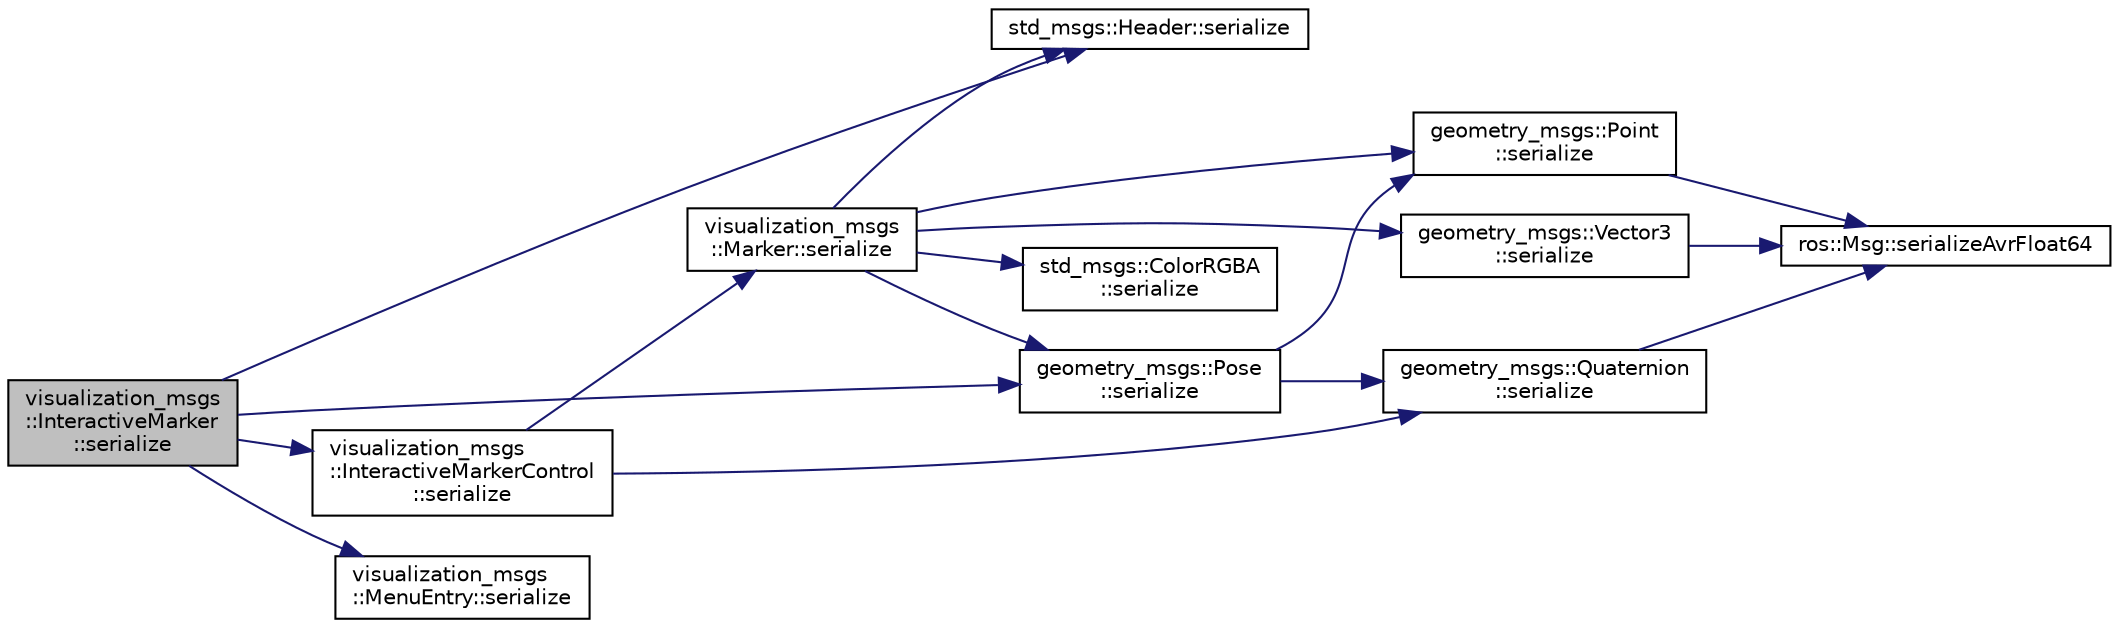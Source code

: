 digraph "visualization_msgs::InteractiveMarker::serialize"
{
  edge [fontname="Helvetica",fontsize="10",labelfontname="Helvetica",labelfontsize="10"];
  node [fontname="Helvetica",fontsize="10",shape=record];
  rankdir="LR";
  Node1 [label="visualization_msgs\l::InteractiveMarker\l::serialize",height=0.2,width=0.4,color="black", fillcolor="grey75", style="filled" fontcolor="black"];
  Node1 -> Node2 [color="midnightblue",fontsize="10",style="solid",fontname="Helvetica"];
  Node2 [label="std_msgs::Header::serialize",height=0.2,width=0.4,color="black", fillcolor="white", style="filled",URL="$classstd__msgs_1_1_header.html#a200c6f9d2576b1a237a19bc2d769925e"];
  Node1 -> Node3 [color="midnightblue",fontsize="10",style="solid",fontname="Helvetica"];
  Node3 [label="geometry_msgs::Pose\l::serialize",height=0.2,width=0.4,color="black", fillcolor="white", style="filled",URL="$classgeometry__msgs_1_1_pose.html#aa19cafeb54ccb2474066c9d181138524"];
  Node3 -> Node4 [color="midnightblue",fontsize="10",style="solid",fontname="Helvetica"];
  Node4 [label="geometry_msgs::Point\l::serialize",height=0.2,width=0.4,color="black", fillcolor="white", style="filled",URL="$classgeometry__msgs_1_1_point.html#a00024cb4ba801f58a690351352c7736f"];
  Node4 -> Node5 [color="midnightblue",fontsize="10",style="solid",fontname="Helvetica"];
  Node5 [label="ros::Msg::serializeAvrFloat64",height=0.2,width=0.4,color="black", fillcolor="white", style="filled",URL="$classros_1_1_msg.html#a3fff55e17efd60a7195a14857ff44897",tooltip="This tricky function handles promoting a 32bit float to a 64bit double, so that AVR can publish messa..."];
  Node3 -> Node6 [color="midnightblue",fontsize="10",style="solid",fontname="Helvetica"];
  Node6 [label="geometry_msgs::Quaternion\l::serialize",height=0.2,width=0.4,color="black", fillcolor="white", style="filled",URL="$classgeometry__msgs_1_1_quaternion.html#a0f1aa1b8b10fffdc9cfb69eb5198a687"];
  Node6 -> Node5 [color="midnightblue",fontsize="10",style="solid",fontname="Helvetica"];
  Node1 -> Node7 [color="midnightblue",fontsize="10",style="solid",fontname="Helvetica"];
  Node7 [label="visualization_msgs\l::MenuEntry::serialize",height=0.2,width=0.4,color="black", fillcolor="white", style="filled",URL="$classvisualization__msgs_1_1_menu_entry.html#ae30940c119b139a03dd08858547745d0"];
  Node1 -> Node8 [color="midnightblue",fontsize="10",style="solid",fontname="Helvetica"];
  Node8 [label="visualization_msgs\l::InteractiveMarkerControl\l::serialize",height=0.2,width=0.4,color="black", fillcolor="white", style="filled",URL="$classvisualization__msgs_1_1_interactive_marker_control.html#ae0551e8cc332a7f0a999966c4154e1e1"];
  Node8 -> Node6 [color="midnightblue",fontsize="10",style="solid",fontname="Helvetica"];
  Node8 -> Node9 [color="midnightblue",fontsize="10",style="solid",fontname="Helvetica"];
  Node9 [label="visualization_msgs\l::Marker::serialize",height=0.2,width=0.4,color="black", fillcolor="white", style="filled",URL="$classvisualization__msgs_1_1_marker.html#a45a6ab6cb7a163b240bdff8ff937a13f"];
  Node9 -> Node2 [color="midnightblue",fontsize="10",style="solid",fontname="Helvetica"];
  Node9 -> Node3 [color="midnightblue",fontsize="10",style="solid",fontname="Helvetica"];
  Node9 -> Node10 [color="midnightblue",fontsize="10",style="solid",fontname="Helvetica"];
  Node10 [label="geometry_msgs::Vector3\l::serialize",height=0.2,width=0.4,color="black", fillcolor="white", style="filled",URL="$classgeometry__msgs_1_1_vector3.html#a9efc8f24d66f04a2c74710aec1cb611a"];
  Node10 -> Node5 [color="midnightblue",fontsize="10",style="solid",fontname="Helvetica"];
  Node9 -> Node11 [color="midnightblue",fontsize="10",style="solid",fontname="Helvetica"];
  Node11 [label="std_msgs::ColorRGBA\l::serialize",height=0.2,width=0.4,color="black", fillcolor="white", style="filled",URL="$classstd__msgs_1_1_color_r_g_b_a.html#a6f9a53c5080900a683ca80c7e9d75bc5"];
  Node9 -> Node4 [color="midnightblue",fontsize="10",style="solid",fontname="Helvetica"];
}
